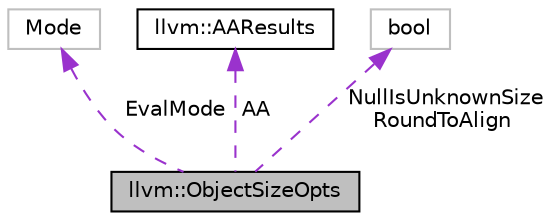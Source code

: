 digraph "llvm::ObjectSizeOpts"
{
 // LATEX_PDF_SIZE
  bgcolor="transparent";
  edge [fontname="Helvetica",fontsize="10",labelfontname="Helvetica",labelfontsize="10"];
  node [fontname="Helvetica",fontsize="10",shape=record];
  Node1 [label="llvm::ObjectSizeOpts",height=0.2,width=0.4,color="black", fillcolor="grey75", style="filled", fontcolor="black",tooltip="Various options to control the behavior of getObjectSize."];
  Node2 -> Node1 [dir="back",color="darkorchid3",fontsize="10",style="dashed",label=" EvalMode" ,fontname="Helvetica"];
  Node2 [label="Mode",height=0.2,width=0.4,color="grey75",tooltip=" "];
  Node3 -> Node1 [dir="back",color="darkorchid3",fontsize="10",style="dashed",label=" AA" ,fontname="Helvetica"];
  Node3 [label="llvm::AAResults",height=0.2,width=0.4,color="black",URL="$classllvm_1_1AAResults.html",tooltip=" "];
  Node4 -> Node1 [dir="back",color="darkorchid3",fontsize="10",style="dashed",label=" NullIsUnknownSize\nRoundToAlign" ,fontname="Helvetica"];
  Node4 [label="bool",height=0.2,width=0.4,color="grey75",tooltip=" "];
}
